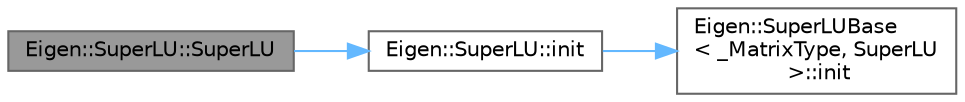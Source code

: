 digraph "Eigen::SuperLU::SuperLU"
{
 // LATEX_PDF_SIZE
  bgcolor="transparent";
  edge [fontname=Helvetica,fontsize=10,labelfontname=Helvetica,labelfontsize=10];
  node [fontname=Helvetica,fontsize=10,shape=box,height=0.2,width=0.4];
  rankdir="LR";
  Node1 [id="Node000001",label="Eigen::SuperLU::SuperLU",height=0.2,width=0.4,color="gray40", fillcolor="grey60", style="filled", fontcolor="black",tooltip=" "];
  Node1 -> Node2 [id="edge1_Node000001_Node000002",color="steelblue1",style="solid",tooltip=" "];
  Node2 [id="Node000002",label="Eigen::SuperLU::init",height=0.2,width=0.4,color="grey40", fillcolor="white", style="filled",URL="$class_eigen_1_1_super_l_u.html#afbdaacabc52182e6f31a1975469545ce",tooltip=" "];
  Node2 -> Node3 [id="edge2_Node000002_Node000003",color="steelblue1",style="solid",tooltip=" "];
  Node3 [id="Node000003",label="Eigen::SuperLUBase\l\< _MatrixType, SuperLU\l \>::init",height=0.2,width=0.4,color="grey40", fillcolor="white", style="filled",URL="$class_eigen_1_1_super_l_u_base.html#a4a4929ff39e85af22a96f7509ab2bb82",tooltip=" "];
}
